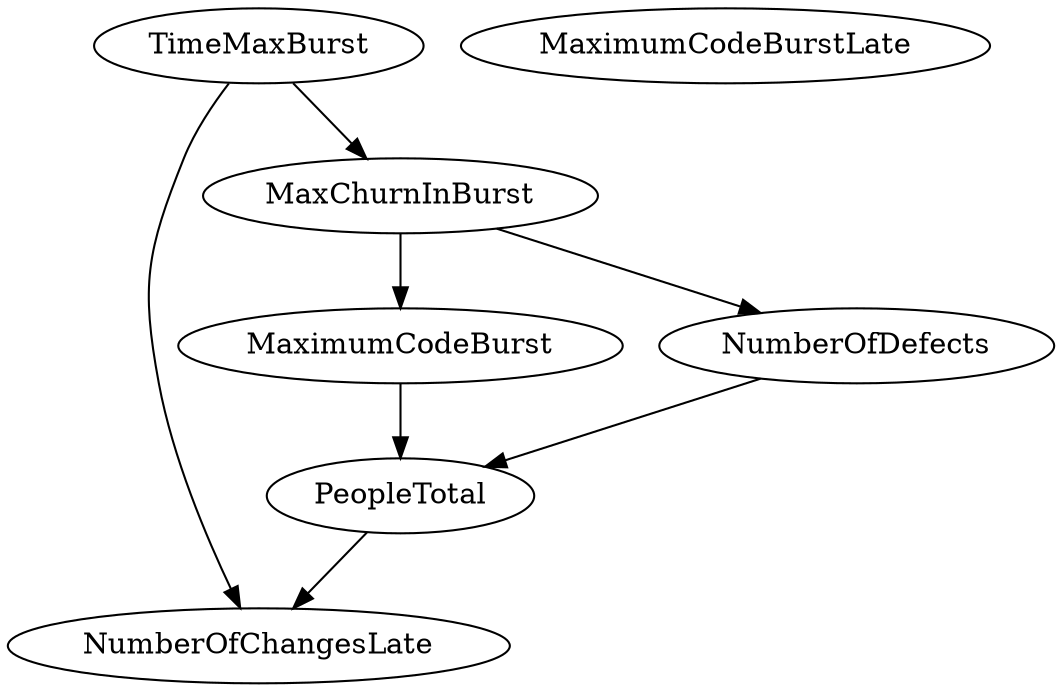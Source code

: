 digraph {
   NumberOfChangesLate;
   MaximumCodeBurst;
   NumberOfDefects;
   MaxChurnInBurst;
   TimeMaxBurst;
   MaximumCodeBurstLate;
   PeopleTotal;
   MaximumCodeBurst -> PeopleTotal;
   NumberOfDefects -> PeopleTotal;
   MaxChurnInBurst -> MaximumCodeBurst;
   MaxChurnInBurst -> NumberOfDefects;
   TimeMaxBurst -> NumberOfChangesLate;
   TimeMaxBurst -> MaxChurnInBurst;
   PeopleTotal -> NumberOfChangesLate;
}
